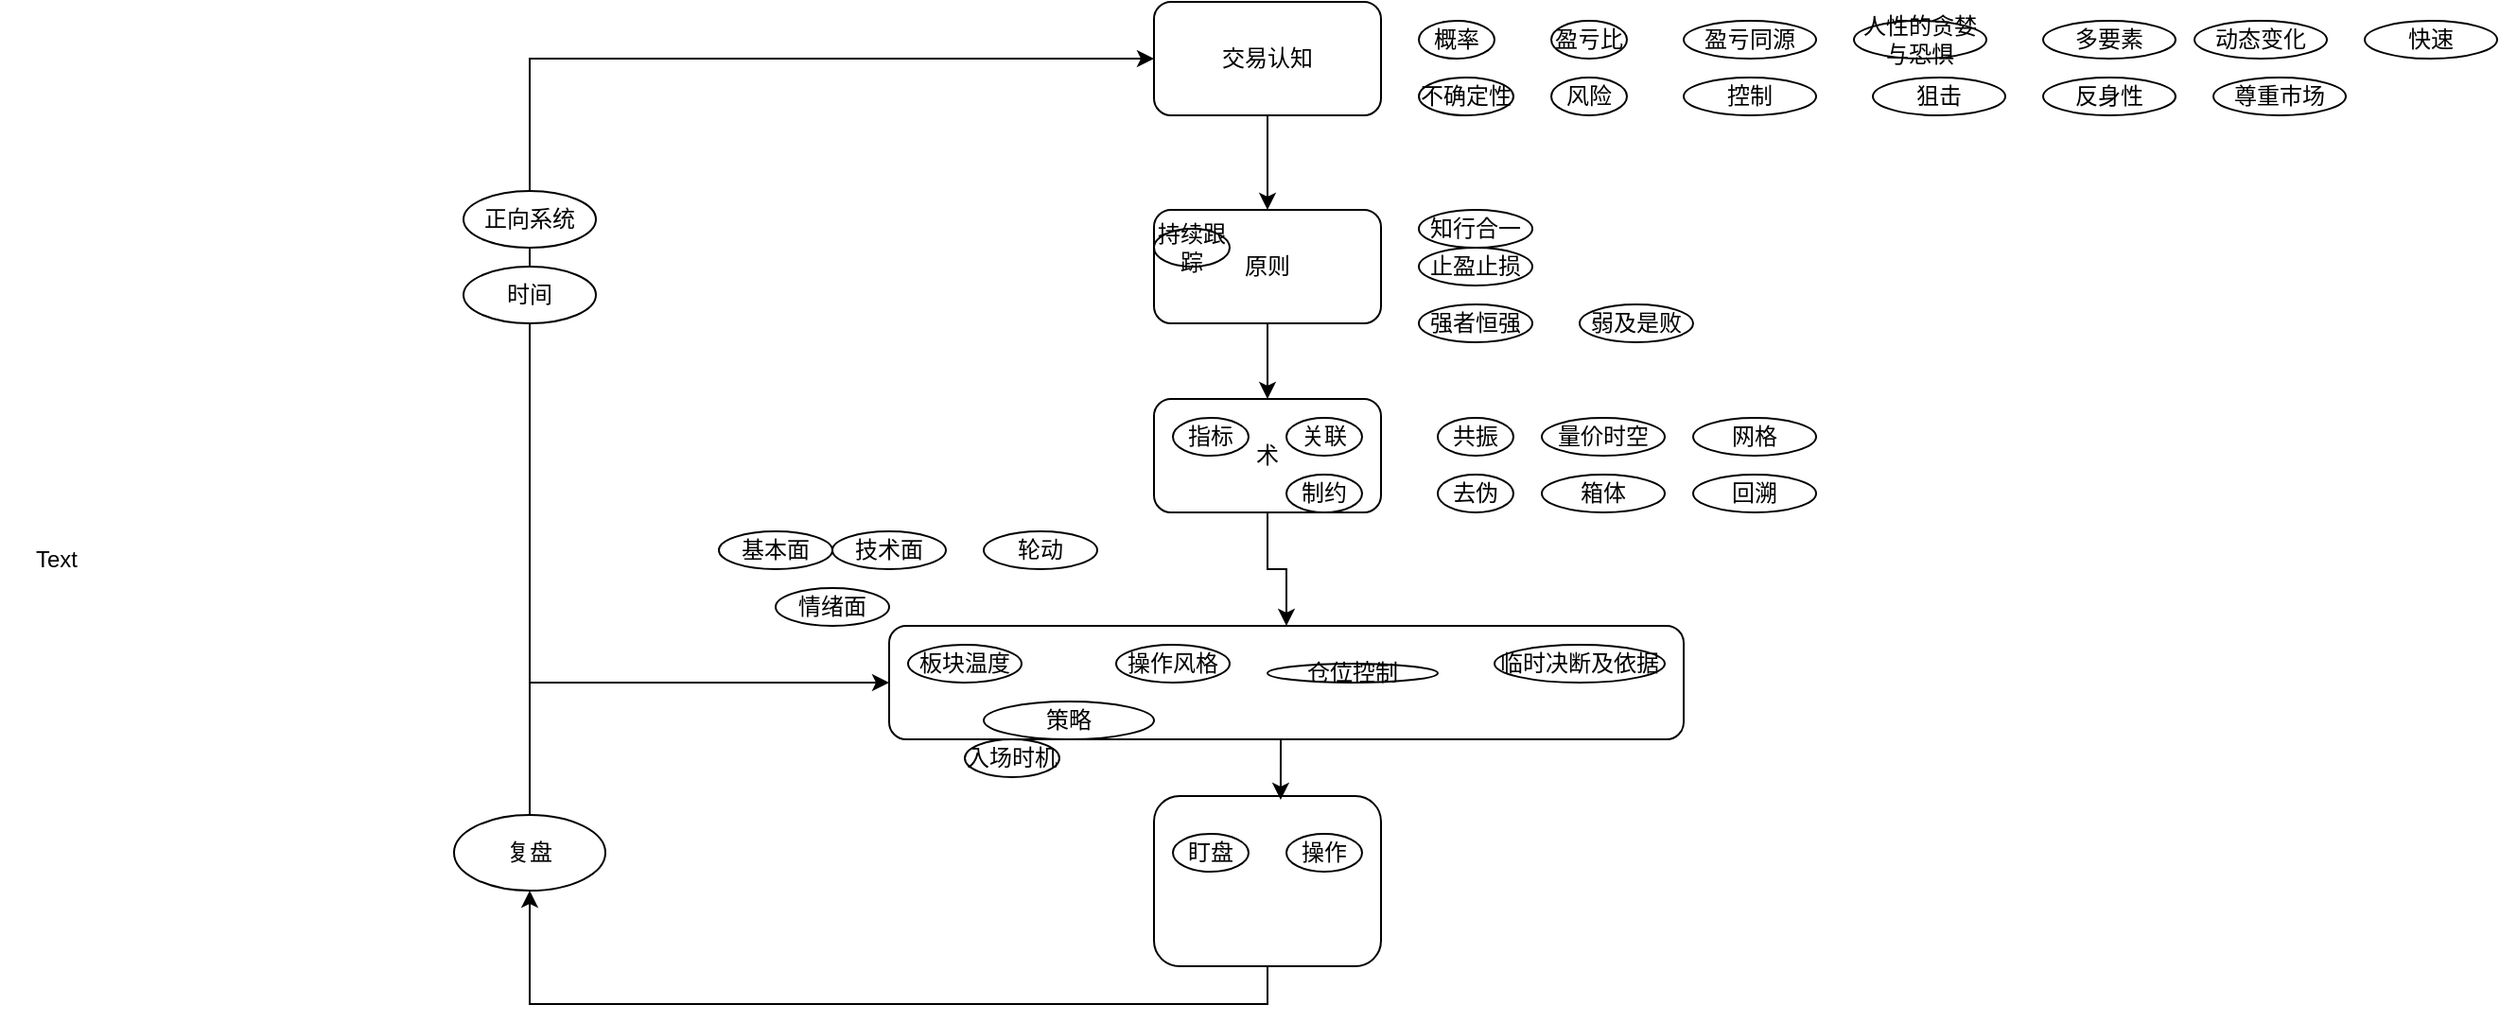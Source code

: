 <mxfile version="16.4.5" type="github">
  <diagram id="Pfbn8oCnvFzZYmGTeNMr" name="Page-1">
    <mxGraphModel dx="2012" dy="667" grid="1" gridSize="10" guides="1" tooltips="1" connect="1" arrows="1" fold="1" page="1" pageScale="1" pageWidth="827" pageHeight="1169" math="0" shadow="0">
      <root>
        <mxCell id="0" />
        <mxCell id="1" parent="0" />
        <mxCell id="plnkz_P6K2nlOEyKLIr7-22" style="edgeStyle=orthogonalEdgeStyle;rounded=0;orthogonalLoop=1;jettySize=auto;html=1;exitX=0.5;exitY=1;exitDx=0;exitDy=0;" edge="1" parent="1" source="plnkz_P6K2nlOEyKLIr7-1" target="plnkz_P6K2nlOEyKLIr7-2">
          <mxGeometry relative="1" as="geometry" />
        </mxCell>
        <mxCell id="plnkz_P6K2nlOEyKLIr7-1" value="交易认知" style="rounded=1;whiteSpace=wrap;html=1;" vertex="1" parent="1">
          <mxGeometry x="330" y="90" width="120" height="60" as="geometry" />
        </mxCell>
        <mxCell id="plnkz_P6K2nlOEyKLIr7-23" style="edgeStyle=orthogonalEdgeStyle;rounded=0;orthogonalLoop=1;jettySize=auto;html=1;exitX=0.5;exitY=1;exitDx=0;exitDy=0;entryX=0.5;entryY=0;entryDx=0;entryDy=0;" edge="1" parent="1" source="plnkz_P6K2nlOEyKLIr7-2" target="plnkz_P6K2nlOEyKLIr7-3">
          <mxGeometry relative="1" as="geometry" />
        </mxCell>
        <mxCell id="plnkz_P6K2nlOEyKLIr7-2" value="原则" style="rounded=1;whiteSpace=wrap;html=1;" vertex="1" parent="1">
          <mxGeometry x="330" y="200" width="120" height="60" as="geometry" />
        </mxCell>
        <mxCell id="plnkz_P6K2nlOEyKLIr7-25" style="edgeStyle=orthogonalEdgeStyle;rounded=0;orthogonalLoop=1;jettySize=auto;html=1;exitX=0.5;exitY=1;exitDx=0;exitDy=0;entryX=0.5;entryY=0;entryDx=0;entryDy=0;" edge="1" parent="1" source="plnkz_P6K2nlOEyKLIr7-3" target="plnkz_P6K2nlOEyKLIr7-17">
          <mxGeometry relative="1" as="geometry" />
        </mxCell>
        <mxCell id="plnkz_P6K2nlOEyKLIr7-3" value="术" style="rounded=1;whiteSpace=wrap;html=1;" vertex="1" parent="1">
          <mxGeometry x="330" y="300" width="120" height="60" as="geometry" />
        </mxCell>
        <mxCell id="plnkz_P6K2nlOEyKLIr7-4" value="指标" style="ellipse;whiteSpace=wrap;html=1;" vertex="1" parent="1">
          <mxGeometry x="340" y="310" width="40" height="20" as="geometry" />
        </mxCell>
        <mxCell id="plnkz_P6K2nlOEyKLIr7-5" value="关联" style="ellipse;whiteSpace=wrap;html=1;" vertex="1" parent="1">
          <mxGeometry x="400" y="310" width="40" height="20" as="geometry" />
        </mxCell>
        <mxCell id="plnkz_P6K2nlOEyKLIr7-6" value="制约" style="ellipse;whiteSpace=wrap;html=1;" vertex="1" parent="1">
          <mxGeometry x="400" y="340" width="40" height="20" as="geometry" />
        </mxCell>
        <mxCell id="plnkz_P6K2nlOEyKLIr7-7" value="去伪" style="ellipse;whiteSpace=wrap;html=1;" vertex="1" parent="1">
          <mxGeometry x="480" y="340" width="40" height="20" as="geometry" />
        </mxCell>
        <mxCell id="plnkz_P6K2nlOEyKLIr7-8" value="持续跟踪" style="ellipse;whiteSpace=wrap;html=1;" vertex="1" parent="1">
          <mxGeometry x="330" y="210" width="40" height="20" as="geometry" />
        </mxCell>
        <mxCell id="plnkz_P6K2nlOEyKLIr7-16" style="edgeStyle=orthogonalEdgeStyle;rounded=0;orthogonalLoop=1;jettySize=auto;html=1;exitX=0.5;exitY=0;exitDx=0;exitDy=0;entryX=0;entryY=0.5;entryDx=0;entryDy=0;" edge="1" parent="1" source="plnkz_P6K2nlOEyKLIr7-11" target="plnkz_P6K2nlOEyKLIr7-1">
          <mxGeometry relative="1" as="geometry">
            <Array as="points">
              <mxPoint y="540" />
              <mxPoint y="120" />
            </Array>
          </mxGeometry>
        </mxCell>
        <mxCell id="plnkz_P6K2nlOEyKLIr7-29" style="edgeStyle=orthogonalEdgeStyle;rounded=0;orthogonalLoop=1;jettySize=auto;html=1;exitX=0.5;exitY=0;exitDx=0;exitDy=0;entryX=0;entryY=0.5;entryDx=0;entryDy=0;" edge="1" parent="1" source="plnkz_P6K2nlOEyKLIr7-11" target="plnkz_P6K2nlOEyKLIr7-17">
          <mxGeometry relative="1" as="geometry" />
        </mxCell>
        <mxCell id="plnkz_P6K2nlOEyKLIr7-11" value="复盘" style="ellipse;whiteSpace=wrap;html=1;" vertex="1" parent="1">
          <mxGeometry x="-40" y="520" width="80" height="40" as="geometry" />
        </mxCell>
        <mxCell id="plnkz_P6K2nlOEyKLIr7-15" style="edgeStyle=orthogonalEdgeStyle;rounded=0;orthogonalLoop=1;jettySize=auto;html=1;exitX=0.5;exitY=1;exitDx=0;exitDy=0;entryX=0.5;entryY=1;entryDx=0;entryDy=0;" edge="1" parent="1" source="plnkz_P6K2nlOEyKLIr7-12" target="plnkz_P6K2nlOEyKLIr7-11">
          <mxGeometry relative="1" as="geometry" />
        </mxCell>
        <mxCell id="plnkz_P6K2nlOEyKLIr7-12" value="" style="rounded=1;whiteSpace=wrap;html=1;" vertex="1" parent="1">
          <mxGeometry x="330" y="510" width="120" height="90" as="geometry" />
        </mxCell>
        <mxCell id="plnkz_P6K2nlOEyKLIr7-13" value="盯盘" style="ellipse;whiteSpace=wrap;html=1;" vertex="1" parent="1">
          <mxGeometry x="340" y="530" width="40" height="20" as="geometry" />
        </mxCell>
        <mxCell id="plnkz_P6K2nlOEyKLIr7-14" value="操作" style="ellipse;whiteSpace=wrap;html=1;" vertex="1" parent="1">
          <mxGeometry x="400" y="530" width="40" height="20" as="geometry" />
        </mxCell>
        <mxCell id="plnkz_P6K2nlOEyKLIr7-26" style="edgeStyle=orthogonalEdgeStyle;rounded=0;orthogonalLoop=1;jettySize=auto;html=1;exitX=0.5;exitY=1;exitDx=0;exitDy=0;entryX=0.558;entryY=0.022;entryDx=0;entryDy=0;entryPerimeter=0;" edge="1" parent="1" source="plnkz_P6K2nlOEyKLIr7-17" target="plnkz_P6K2nlOEyKLIr7-12">
          <mxGeometry relative="1" as="geometry" />
        </mxCell>
        <mxCell id="plnkz_P6K2nlOEyKLIr7-17" value="" style="rounded=1;whiteSpace=wrap;html=1;" vertex="1" parent="1">
          <mxGeometry x="190" y="420" width="420" height="60" as="geometry" />
        </mxCell>
        <mxCell id="plnkz_P6K2nlOEyKLIr7-18" value="板块温度" style="ellipse;whiteSpace=wrap;html=1;" vertex="1" parent="1">
          <mxGeometry x="200" y="430" width="60" height="20" as="geometry" />
        </mxCell>
        <mxCell id="plnkz_P6K2nlOEyKLIr7-19" value="操作风格" style="ellipse;whiteSpace=wrap;html=1;" vertex="1" parent="1">
          <mxGeometry x="310" y="430" width="60" height="20" as="geometry" />
        </mxCell>
        <mxCell id="plnkz_P6K2nlOEyKLIr7-20" value="仓位控制" style="ellipse;whiteSpace=wrap;html=1;" vertex="1" parent="1">
          <mxGeometry x="390" y="440" width="90" height="10" as="geometry" />
        </mxCell>
        <mxCell id="plnkz_P6K2nlOEyKLIr7-21" value="临时决断及依据" style="ellipse;whiteSpace=wrap;html=1;" vertex="1" parent="1">
          <mxGeometry x="510" y="430" width="90" height="20" as="geometry" />
        </mxCell>
        <mxCell id="plnkz_P6K2nlOEyKLIr7-28" value="基本面" style="ellipse;whiteSpace=wrap;html=1;" vertex="1" parent="1">
          <mxGeometry x="100" y="370" width="60" height="20" as="geometry" />
        </mxCell>
        <mxCell id="plnkz_P6K2nlOEyKLIr7-30" value="Text" style="text;html=1;strokeColor=none;fillColor=none;align=center;verticalAlign=middle;whiteSpace=wrap;rounded=0;" vertex="1" parent="1">
          <mxGeometry x="-280" y="370" width="60" height="30" as="geometry" />
        </mxCell>
        <mxCell id="plnkz_P6K2nlOEyKLIr7-31" value="技术面" style="ellipse;whiteSpace=wrap;html=1;" vertex="1" parent="1">
          <mxGeometry x="160" y="370" width="60" height="20" as="geometry" />
        </mxCell>
        <mxCell id="plnkz_P6K2nlOEyKLIr7-33" value="情绪面" style="ellipse;whiteSpace=wrap;html=1;" vertex="1" parent="1">
          <mxGeometry x="130" y="400" width="60" height="20" as="geometry" />
        </mxCell>
        <mxCell id="plnkz_P6K2nlOEyKLIr7-34" value="策略" style="ellipse;whiteSpace=wrap;html=1;" vertex="1" parent="1">
          <mxGeometry x="240" y="460" width="90" height="20" as="geometry" />
        </mxCell>
        <mxCell id="plnkz_P6K2nlOEyKLIr7-35" value="共振" style="ellipse;whiteSpace=wrap;html=1;" vertex="1" parent="1">
          <mxGeometry x="480" y="310" width="40" height="20" as="geometry" />
        </mxCell>
        <mxCell id="plnkz_P6K2nlOEyKLIr7-36" value="轮动" style="ellipse;whiteSpace=wrap;html=1;" vertex="1" parent="1">
          <mxGeometry x="240" y="370" width="60" height="20" as="geometry" />
        </mxCell>
        <mxCell id="plnkz_P6K2nlOEyKLIr7-37" value="知行合一" style="ellipse;whiteSpace=wrap;html=1;" vertex="1" parent="1">
          <mxGeometry x="470" y="200" width="60" height="20" as="geometry" />
        </mxCell>
        <mxCell id="plnkz_P6K2nlOEyKLIr7-38" value="概率" style="ellipse;whiteSpace=wrap;html=1;" vertex="1" parent="1">
          <mxGeometry x="470" y="100" width="40" height="20" as="geometry" />
        </mxCell>
        <mxCell id="plnkz_P6K2nlOEyKLIr7-39" value="不确定性" style="ellipse;whiteSpace=wrap;html=1;" vertex="1" parent="1">
          <mxGeometry x="470" y="130" width="50" height="20" as="geometry" />
        </mxCell>
        <mxCell id="plnkz_P6K2nlOEyKLIr7-40" value="盈亏比" style="ellipse;whiteSpace=wrap;html=1;" vertex="1" parent="1">
          <mxGeometry x="540" y="100" width="40" height="20" as="geometry" />
        </mxCell>
        <mxCell id="plnkz_P6K2nlOEyKLIr7-41" value="风险" style="ellipse;whiteSpace=wrap;html=1;" vertex="1" parent="1">
          <mxGeometry x="540" y="130" width="40" height="20" as="geometry" />
        </mxCell>
        <mxCell id="plnkz_P6K2nlOEyKLIr7-42" value="盈亏同源" style="ellipse;whiteSpace=wrap;html=1;" vertex="1" parent="1">
          <mxGeometry x="610" y="100" width="70" height="20" as="geometry" />
        </mxCell>
        <mxCell id="plnkz_P6K2nlOEyKLIr7-43" value="控制" style="ellipse;whiteSpace=wrap;html=1;" vertex="1" parent="1">
          <mxGeometry x="610" y="130" width="70" height="20" as="geometry" />
        </mxCell>
        <mxCell id="plnkz_P6K2nlOEyKLIr7-44" value="人性的贪婪与恐惧" style="ellipse;whiteSpace=wrap;html=1;" vertex="1" parent="1">
          <mxGeometry x="700" y="100" width="70" height="20" as="geometry" />
        </mxCell>
        <mxCell id="plnkz_P6K2nlOEyKLIr7-45" value="狙击" style="ellipse;whiteSpace=wrap;html=1;" vertex="1" parent="1">
          <mxGeometry x="710" y="130" width="70" height="20" as="geometry" />
        </mxCell>
        <mxCell id="plnkz_P6K2nlOEyKLIr7-46" value="多要素" style="ellipse;whiteSpace=wrap;html=1;" vertex="1" parent="1">
          <mxGeometry x="800" y="100" width="70" height="20" as="geometry" />
        </mxCell>
        <mxCell id="plnkz_P6K2nlOEyKLIr7-47" value="反身性" style="ellipse;whiteSpace=wrap;html=1;" vertex="1" parent="1">
          <mxGeometry x="800" y="130" width="70" height="20" as="geometry" />
        </mxCell>
        <mxCell id="plnkz_P6K2nlOEyKLIr7-48" value="动态变化" style="ellipse;whiteSpace=wrap;html=1;" vertex="1" parent="1">
          <mxGeometry x="880" y="100" width="70" height="20" as="geometry" />
        </mxCell>
        <mxCell id="plnkz_P6K2nlOEyKLIr7-49" value="入场时机" style="ellipse;whiteSpace=wrap;html=1;" vertex="1" parent="1">
          <mxGeometry x="230" y="480" width="50" height="20" as="geometry" />
        </mxCell>
        <mxCell id="plnkz_P6K2nlOEyKLIr7-50" value="止盈止损" style="ellipse;whiteSpace=wrap;html=1;" vertex="1" parent="1">
          <mxGeometry x="470" y="220" width="60" height="20" as="geometry" />
        </mxCell>
        <mxCell id="plnkz_P6K2nlOEyKLIr7-51" value="量价时空" style="ellipse;whiteSpace=wrap;html=1;" vertex="1" parent="1">
          <mxGeometry x="535" y="310" width="65" height="20" as="geometry" />
        </mxCell>
        <mxCell id="plnkz_P6K2nlOEyKLIr7-52" value="箱体" style="ellipse;whiteSpace=wrap;html=1;" vertex="1" parent="1">
          <mxGeometry x="535" y="340" width="65" height="20" as="geometry" />
        </mxCell>
        <mxCell id="plnkz_P6K2nlOEyKLIr7-53" value="网格" style="ellipse;whiteSpace=wrap;html=1;" vertex="1" parent="1">
          <mxGeometry x="615" y="310" width="65" height="20" as="geometry" />
        </mxCell>
        <mxCell id="plnkz_P6K2nlOEyKLIr7-54" value="强者恒强" style="ellipse;whiteSpace=wrap;html=1;" vertex="1" parent="1">
          <mxGeometry x="470" y="250" width="60" height="20" as="geometry" />
        </mxCell>
        <mxCell id="plnkz_P6K2nlOEyKLIr7-55" value="弱及是败" style="ellipse;whiteSpace=wrap;html=1;" vertex="1" parent="1">
          <mxGeometry x="555" y="250" width="60" height="20" as="geometry" />
        </mxCell>
        <mxCell id="plnkz_P6K2nlOEyKLIr7-56" value="尊重市场" style="ellipse;whiteSpace=wrap;html=1;" vertex="1" parent="1">
          <mxGeometry x="890" y="130" width="70" height="20" as="geometry" />
        </mxCell>
        <mxCell id="plnkz_P6K2nlOEyKLIr7-57" value="回溯" style="ellipse;whiteSpace=wrap;html=1;" vertex="1" parent="1">
          <mxGeometry x="615" y="340" width="65" height="20" as="geometry" />
        </mxCell>
        <mxCell id="plnkz_P6K2nlOEyKLIr7-58" value="快速" style="ellipse;whiteSpace=wrap;html=1;" vertex="1" parent="1">
          <mxGeometry x="970" y="100" width="70" height="20" as="geometry" />
        </mxCell>
        <mxCell id="plnkz_P6K2nlOEyKLIr7-59" value="时间" style="ellipse;whiteSpace=wrap;html=1;" vertex="1" parent="1">
          <mxGeometry x="-35" y="230" width="70" height="30" as="geometry" />
        </mxCell>
        <mxCell id="plnkz_P6K2nlOEyKLIr7-61" value="正向系统" style="ellipse;whiteSpace=wrap;html=1;" vertex="1" parent="1">
          <mxGeometry x="-35" y="190" width="70" height="30" as="geometry" />
        </mxCell>
      </root>
    </mxGraphModel>
  </diagram>
</mxfile>
